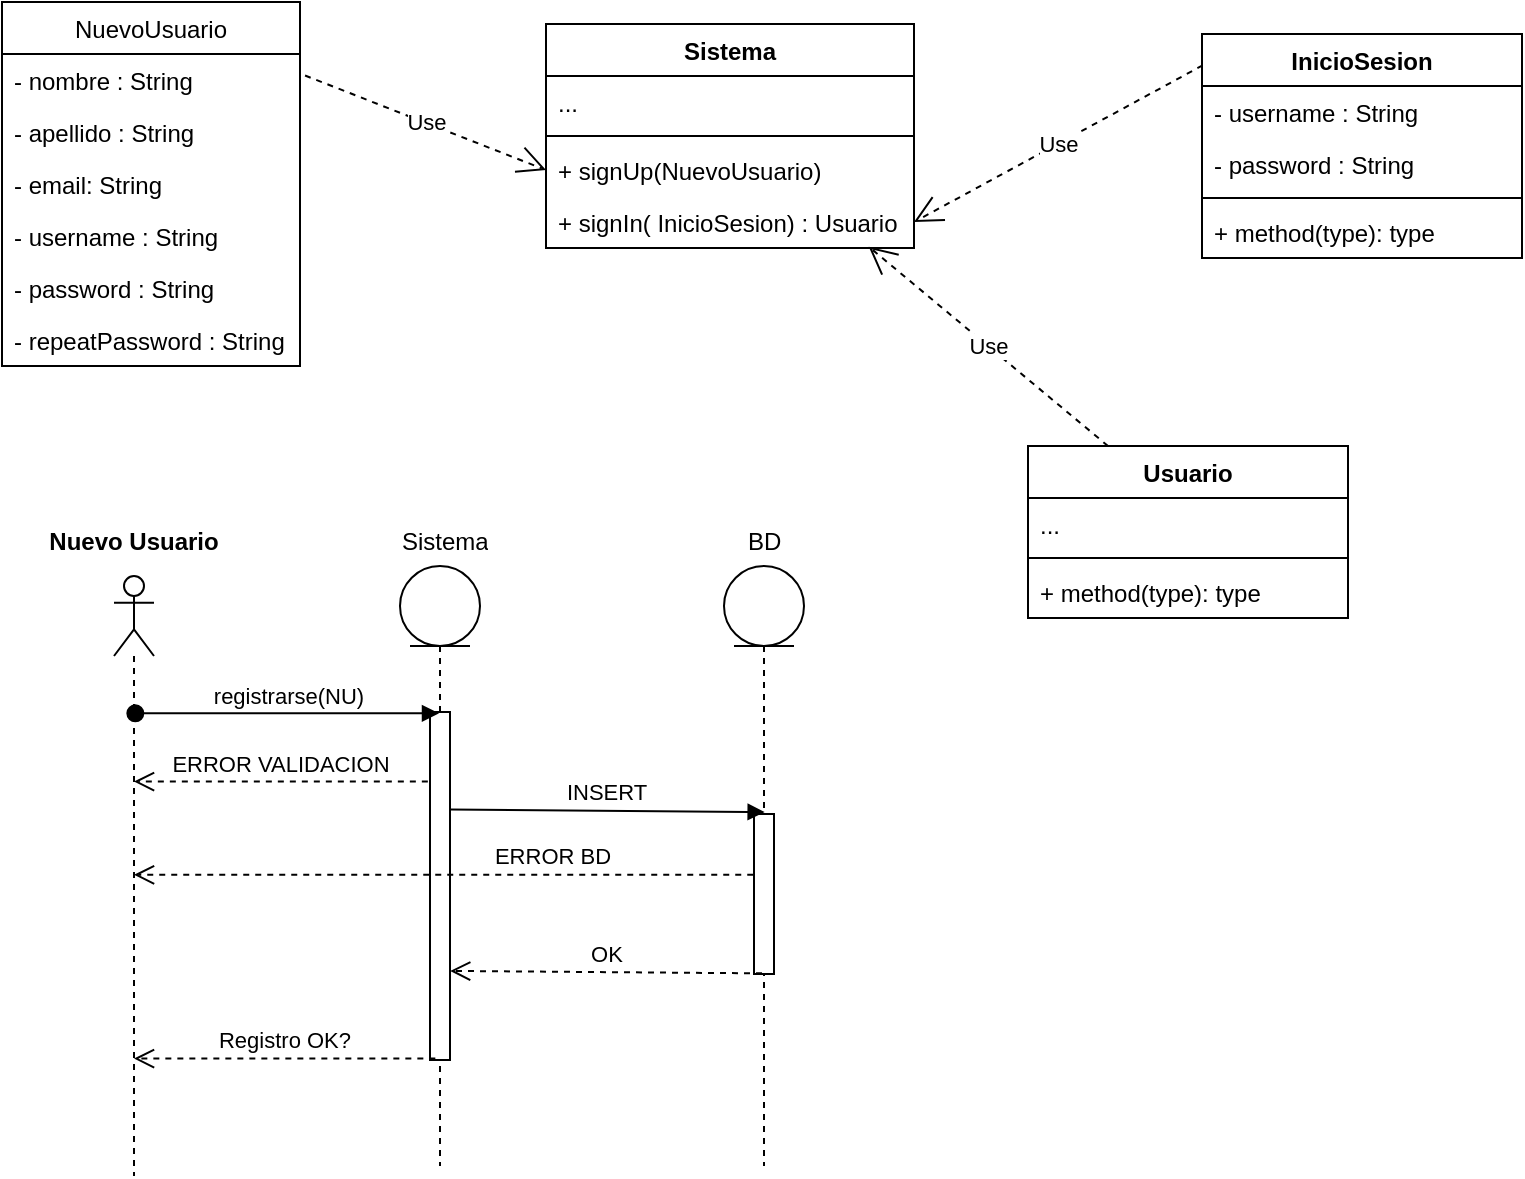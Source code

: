 <mxfile version="20.0.3" type="device" pages="2"><diagram id="OnMyYfnB7No6uq4077oD" name="Page-1"><mxGraphModel dx="882" dy="504" grid="0" gridSize="10" guides="1" tooltips="1" connect="1" arrows="1" fold="1" page="1" pageScale="1" pageWidth="827" pageHeight="1169" math="0" shadow="0"><root><mxCell id="0"/><mxCell id="1" parent="0"/><mxCell id="Q6X0uebvynhQtHzMSxH1-1" value="Sistema" style="swimlane;fontStyle=1;align=center;verticalAlign=top;childLayout=stackLayout;horizontal=1;startSize=26;horizontalStack=0;resizeParent=1;resizeParentMax=0;resizeLast=0;collapsible=1;marginBottom=0;" vertex="1" parent="1"><mxGeometry x="302" y="134" width="184" height="112" as="geometry"/></mxCell><mxCell id="Q6X0uebvynhQtHzMSxH1-2" value="..." style="text;strokeColor=none;fillColor=none;align=left;verticalAlign=top;spacingLeft=4;spacingRight=4;overflow=hidden;rotatable=0;points=[[0,0.5],[1,0.5]];portConstraint=eastwest;" vertex="1" parent="Q6X0uebvynhQtHzMSxH1-1"><mxGeometry y="26" width="184" height="26" as="geometry"/></mxCell><mxCell id="Q6X0uebvynhQtHzMSxH1-3" value="" style="line;strokeWidth=1;fillColor=none;align=left;verticalAlign=middle;spacingTop=-1;spacingLeft=3;spacingRight=3;rotatable=0;labelPosition=right;points=[];portConstraint=eastwest;" vertex="1" parent="Q6X0uebvynhQtHzMSxH1-1"><mxGeometry y="52" width="184" height="8" as="geometry"/></mxCell><mxCell id="Q6X0uebvynhQtHzMSxH1-5" value="+ signUp(NuevoUsuario) " style="text;strokeColor=none;fillColor=none;align=left;verticalAlign=top;spacingLeft=4;spacingRight=4;overflow=hidden;rotatable=0;points=[[0,0.5],[1,0.5]];portConstraint=eastwest;" vertex="1" parent="Q6X0uebvynhQtHzMSxH1-1"><mxGeometry y="60" width="184" height="26" as="geometry"/></mxCell><mxCell id="Q6X0uebvynhQtHzMSxH1-4" value="+ signIn( InicioSesion) : Usuario" style="text;strokeColor=none;fillColor=none;align=left;verticalAlign=top;spacingLeft=4;spacingRight=4;overflow=hidden;rotatable=0;points=[[0,0.5],[1,0.5]];portConstraint=eastwest;" vertex="1" parent="Q6X0uebvynhQtHzMSxH1-1"><mxGeometry y="86" width="184" height="26" as="geometry"/></mxCell><mxCell id="Q6X0uebvynhQtHzMSxH1-6" value="NuevoUsuario" style="swimlane;fontStyle=0;childLayout=stackLayout;horizontal=1;startSize=26;fillColor=none;horizontalStack=0;resizeParent=1;resizeParentMax=0;resizeLast=0;collapsible=1;marginBottom=0;" vertex="1" parent="1"><mxGeometry x="30" y="123" width="149" height="182" as="geometry"/></mxCell><mxCell id="Q6X0uebvynhQtHzMSxH1-11" value="- nombre : String" style="text;strokeColor=none;fillColor=none;align=left;verticalAlign=top;spacingLeft=4;spacingRight=4;overflow=hidden;rotatable=0;points=[[0,0.5],[1,0.5]];portConstraint=eastwest;" vertex="1" parent="Q6X0uebvynhQtHzMSxH1-6"><mxGeometry y="26" width="149" height="26" as="geometry"/></mxCell><mxCell id="Q6X0uebvynhQtHzMSxH1-7" value="- apellido : String" style="text;strokeColor=none;fillColor=none;align=left;verticalAlign=top;spacingLeft=4;spacingRight=4;overflow=hidden;rotatable=0;points=[[0,0.5],[1,0.5]];portConstraint=eastwest;" vertex="1" parent="Q6X0uebvynhQtHzMSxH1-6"><mxGeometry y="52" width="149" height="26" as="geometry"/></mxCell><mxCell id="Q6X0uebvynhQtHzMSxH1-12" value="- email: String" style="text;strokeColor=none;fillColor=none;align=left;verticalAlign=top;spacingLeft=4;spacingRight=4;overflow=hidden;rotatable=0;points=[[0,0.5],[1,0.5]];portConstraint=eastwest;" vertex="1" parent="Q6X0uebvynhQtHzMSxH1-6"><mxGeometry y="78" width="149" height="26" as="geometry"/></mxCell><mxCell id="Q6X0uebvynhQtHzMSxH1-8" value="- username : String" style="text;strokeColor=none;fillColor=none;align=left;verticalAlign=top;spacingLeft=4;spacingRight=4;overflow=hidden;rotatable=0;points=[[0,0.5],[1,0.5]];portConstraint=eastwest;" vertex="1" parent="Q6X0uebvynhQtHzMSxH1-6"><mxGeometry y="104" width="149" height="26" as="geometry"/></mxCell><mxCell id="Q6X0uebvynhQtHzMSxH1-13" value="- password : String" style="text;strokeColor=none;fillColor=none;align=left;verticalAlign=top;spacingLeft=4;spacingRight=4;overflow=hidden;rotatable=0;points=[[0,0.5],[1,0.5]];portConstraint=eastwest;" vertex="1" parent="Q6X0uebvynhQtHzMSxH1-6"><mxGeometry y="130" width="149" height="26" as="geometry"/></mxCell><mxCell id="Q6X0uebvynhQtHzMSxH1-9" value="- repeatPassword : String" style="text;strokeColor=none;fillColor=none;align=left;verticalAlign=top;spacingLeft=4;spacingRight=4;overflow=hidden;rotatable=0;points=[[0,0.5],[1,0.5]];portConstraint=eastwest;" vertex="1" parent="Q6X0uebvynhQtHzMSxH1-6"><mxGeometry y="156" width="149" height="26" as="geometry"/></mxCell><mxCell id="Q6X0uebvynhQtHzMSxH1-10" value="Use" style="endArrow=open;endSize=12;dashed=1;html=1;rounded=0;exitX=1.017;exitY=0.202;exitDx=0;exitDy=0;exitPerimeter=0;entryX=0;entryY=0.5;entryDx=0;entryDy=0;" edge="1" parent="1" source="Q6X0uebvynhQtHzMSxH1-6" target="Q6X0uebvynhQtHzMSxH1-5"><mxGeometry width="160" relative="1" as="geometry"><mxPoint x="293" y="174" as="sourcePoint"/><mxPoint x="329" y="244" as="targetPoint"/></mxGeometry></mxCell><mxCell id="Q6X0uebvynhQtHzMSxH1-14" value="" style="shape=umlLifeline;participant=umlActor;perimeter=lifelinePerimeter;whiteSpace=wrap;html=1;container=1;collapsible=0;recursiveResize=0;verticalAlign=top;spacingTop=36;outlineConnect=0;" vertex="1" parent="1"><mxGeometry x="86" y="410" width="20" height="300" as="geometry"/></mxCell><mxCell id="Q6X0uebvynhQtHzMSxH1-15" value="Nuevo Usuario" style="text;align=center;fontStyle=1;verticalAlign=middle;spacingLeft=3;spacingRight=3;strokeColor=none;rotatable=0;points=[[0,0.5],[1,0.5]];portConstraint=eastwest;" vertex="1" parent="1"><mxGeometry x="56" y="379" width="80" height="26" as="geometry"/></mxCell><mxCell id="Q6X0uebvynhQtHzMSxH1-17" value="" style="shape=umlLifeline;participant=umlEntity;perimeter=lifelinePerimeter;whiteSpace=wrap;html=1;container=1;collapsible=0;recursiveResize=0;verticalAlign=top;spacingTop=36;outlineConnect=0;" vertex="1" parent="1"><mxGeometry x="229" y="405" width="40" height="300" as="geometry"/></mxCell><mxCell id="Q6X0uebvynhQtHzMSxH1-20" value="" style="html=1;points=[];perimeter=orthogonalPerimeter;" vertex="1" parent="Q6X0uebvynhQtHzMSxH1-17"><mxGeometry x="15" y="73" width="10" height="174" as="geometry"/></mxCell><mxCell id="Q6X0uebvynhQtHzMSxH1-18" value="Sistema" style="text;strokeColor=none;fillColor=none;align=left;verticalAlign=top;spacingLeft=4;spacingRight=4;overflow=hidden;rotatable=0;points=[[0,0.5],[1,0.5]];portConstraint=eastwest;" vertex="1" parent="1"><mxGeometry x="224" y="379" width="54" height="26" as="geometry"/></mxCell><mxCell id="Q6X0uebvynhQtHzMSxH1-19" value="registrarse(NU)" style="html=1;verticalAlign=bottom;startArrow=oval;startFill=1;endArrow=block;startSize=8;rounded=0;exitX=0.567;exitY=-0.004;exitDx=0;exitDy=0;exitPerimeter=0;" edge="1" parent="1" target="Q6X0uebvynhQtHzMSxH1-17"><mxGeometry width="60" relative="1" as="geometry"><mxPoint x="96.67" y="478.68" as="sourcePoint"/><mxPoint x="194" y="496" as="targetPoint"/></mxGeometry></mxCell><mxCell id="Q6X0uebvynhQtHzMSxH1-21" value="Registro OK?" style="html=1;verticalAlign=bottom;endArrow=open;dashed=1;endSize=8;rounded=0;exitX=0.267;exitY=0.996;exitDx=0;exitDy=0;exitPerimeter=0;" edge="1" parent="1" source="Q6X0uebvynhQtHzMSxH1-20" target="Q6X0uebvynhQtHzMSxH1-14"><mxGeometry relative="1" as="geometry"><mxPoint x="212" y="642" as="sourcePoint"/><mxPoint x="132" y="642" as="targetPoint"/></mxGeometry></mxCell><mxCell id="Q6X0uebvynhQtHzMSxH1-22" value="" style="shape=umlLifeline;participant=umlEntity;perimeter=lifelinePerimeter;whiteSpace=wrap;html=1;container=1;collapsible=0;recursiveResize=0;verticalAlign=top;spacingTop=36;outlineConnect=0;" vertex="1" parent="1"><mxGeometry x="391" y="405" width="40" height="300" as="geometry"/></mxCell><mxCell id="Q6X0uebvynhQtHzMSxH1-25" value="" style="html=1;points=[];perimeter=orthogonalPerimeter;" vertex="1" parent="Q6X0uebvynhQtHzMSxH1-22"><mxGeometry x="15" y="124" width="10" height="80" as="geometry"/></mxCell><mxCell id="Q6X0uebvynhQtHzMSxH1-23" value="BD" style="text;strokeColor=none;fillColor=none;align=left;verticalAlign=top;spacingLeft=4;spacingRight=4;overflow=hidden;rotatable=0;points=[[0,0.5],[1,0.5]];portConstraint=eastwest;" vertex="1" parent="1"><mxGeometry x="397" y="379" width="54" height="26" as="geometry"/></mxCell><mxCell id="Q6X0uebvynhQtHzMSxH1-24" value="INSERT" style="html=1;verticalAlign=bottom;endArrow=block;rounded=0;entryX=0.533;entryY=-0.012;entryDx=0;entryDy=0;entryPerimeter=0;exitX=1;exitY=0.28;exitDx=0;exitDy=0;exitPerimeter=0;" edge="1" parent="1" source="Q6X0uebvynhQtHzMSxH1-20" target="Q6X0uebvynhQtHzMSxH1-25"><mxGeometry width="80" relative="1" as="geometry"><mxPoint x="296" y="528" as="sourcePoint"/><mxPoint x="379" y="528" as="targetPoint"/></mxGeometry></mxCell><mxCell id="Q6X0uebvynhQtHzMSxH1-26" value="OK" style="html=1;verticalAlign=bottom;endArrow=open;dashed=1;endSize=8;rounded=0;exitX=0.4;exitY=0.996;exitDx=0;exitDy=0;exitPerimeter=0;entryX=1.008;entryY=0.744;entryDx=0;entryDy=0;entryPerimeter=0;" edge="1" parent="1" source="Q6X0uebvynhQtHzMSxH1-25" target="Q6X0uebvynhQtHzMSxH1-20"><mxGeometry relative="1" as="geometry"><mxPoint x="366" y="600" as="sourcePoint"/><mxPoint x="258" y="607" as="targetPoint"/></mxGeometry></mxCell><mxCell id="Q6X0uebvynhQtHzMSxH1-27" value="ERROR BD" style="html=1;verticalAlign=bottom;endArrow=open;dashed=1;endSize=8;rounded=0;exitX=-0.038;exitY=0.38;exitDx=0;exitDy=0;exitPerimeter=0;" edge="1" parent="1" source="Q6X0uebvynhQtHzMSxH1-25" target="Q6X0uebvynhQtHzMSxH1-14"><mxGeometry x="-0.35" relative="1" as="geometry"><mxPoint x="396" y="558" as="sourcePoint"/><mxPoint x="316" y="558" as="targetPoint"/><mxPoint as="offset"/></mxGeometry></mxCell><mxCell id="Q6X0uebvynhQtHzMSxH1-28" value="ERROR VALIDACION" style="html=1;verticalAlign=bottom;endArrow=open;dashed=1;endSize=8;rounded=0;exitX=-0.108;exitY=0.2;exitDx=0;exitDy=0;exitPerimeter=0;" edge="1" parent="1" source="Q6X0uebvynhQtHzMSxH1-20" target="Q6X0uebvynhQtHzMSxH1-14"><mxGeometry x="0.005" relative="1" as="geometry"><mxPoint x="238" y="512" as="sourcePoint"/><mxPoint x="158" y="512" as="targetPoint"/><mxPoint as="offset"/></mxGeometry></mxCell><mxCell id="Q6X0uebvynhQtHzMSxH1-29" value="InicioSesion" style="swimlane;fontStyle=1;align=center;verticalAlign=top;childLayout=stackLayout;horizontal=1;startSize=26;horizontalStack=0;resizeParent=1;resizeParentMax=0;resizeLast=0;collapsible=1;marginBottom=0;" vertex="1" parent="1"><mxGeometry x="630" y="139" width="160" height="112" as="geometry"/></mxCell><mxCell id="Q6X0uebvynhQtHzMSxH1-30" value="- username : String" style="text;strokeColor=none;fillColor=none;align=left;verticalAlign=top;spacingLeft=4;spacingRight=4;overflow=hidden;rotatable=0;points=[[0,0.5],[1,0.5]];portConstraint=eastwest;" vertex="1" parent="Q6X0uebvynhQtHzMSxH1-29"><mxGeometry y="26" width="160" height="26" as="geometry"/></mxCell><mxCell id="Q6X0uebvynhQtHzMSxH1-33" value="- password : String" style="text;strokeColor=none;fillColor=none;align=left;verticalAlign=top;spacingLeft=4;spacingRight=4;overflow=hidden;rotatable=0;points=[[0,0.5],[1,0.5]];portConstraint=eastwest;" vertex="1" parent="Q6X0uebvynhQtHzMSxH1-29"><mxGeometry y="52" width="160" height="26" as="geometry"/></mxCell><mxCell id="Q6X0uebvynhQtHzMSxH1-31" value="" style="line;strokeWidth=1;fillColor=none;align=left;verticalAlign=middle;spacingTop=-1;spacingLeft=3;spacingRight=3;rotatable=0;labelPosition=right;points=[];portConstraint=eastwest;" vertex="1" parent="Q6X0uebvynhQtHzMSxH1-29"><mxGeometry y="78" width="160" height="8" as="geometry"/></mxCell><mxCell id="Q6X0uebvynhQtHzMSxH1-32" value="+ method(type): type" style="text;strokeColor=none;fillColor=none;align=left;verticalAlign=top;spacingLeft=4;spacingRight=4;overflow=hidden;rotatable=0;points=[[0,0.5],[1,0.5]];portConstraint=eastwest;" vertex="1" parent="Q6X0uebvynhQtHzMSxH1-29"><mxGeometry y="86" width="160" height="26" as="geometry"/></mxCell><mxCell id="Q6X0uebvynhQtHzMSxH1-34" value="Use" style="endArrow=open;endSize=12;dashed=1;html=1;rounded=0;entryX=1;entryY=0.5;entryDx=0;entryDy=0;exitX=0.002;exitY=0.14;exitDx=0;exitDy=0;exitPerimeter=0;" edge="1" parent="1" source="Q6X0uebvynhQtHzMSxH1-29" target="Q6X0uebvynhQtHzMSxH1-4"><mxGeometry width="160" relative="1" as="geometry"><mxPoint x="452" y="303" as="sourcePoint"/><mxPoint x="612" y="303" as="targetPoint"/></mxGeometry></mxCell><mxCell id="Q6X0uebvynhQtHzMSxH1-39" value="Usuario" style="swimlane;fontStyle=1;align=center;verticalAlign=top;childLayout=stackLayout;horizontal=1;startSize=26;horizontalStack=0;resizeParent=1;resizeParentMax=0;resizeLast=0;collapsible=1;marginBottom=0;" vertex="1" parent="1"><mxGeometry x="543" y="345" width="160" height="86" as="geometry"/></mxCell><mxCell id="Q6X0uebvynhQtHzMSxH1-40" value="..." style="text;strokeColor=none;fillColor=none;align=left;verticalAlign=top;spacingLeft=4;spacingRight=4;overflow=hidden;rotatable=0;points=[[0,0.5],[1,0.5]];portConstraint=eastwest;" vertex="1" parent="Q6X0uebvynhQtHzMSxH1-39"><mxGeometry y="26" width="160" height="26" as="geometry"/></mxCell><mxCell id="Q6X0uebvynhQtHzMSxH1-41" value="" style="line;strokeWidth=1;fillColor=none;align=left;verticalAlign=middle;spacingTop=-1;spacingLeft=3;spacingRight=3;rotatable=0;labelPosition=right;points=[];portConstraint=eastwest;" vertex="1" parent="Q6X0uebvynhQtHzMSxH1-39"><mxGeometry y="52" width="160" height="8" as="geometry"/></mxCell><mxCell id="Q6X0uebvynhQtHzMSxH1-42" value="+ method(type): type" style="text;strokeColor=none;fillColor=none;align=left;verticalAlign=top;spacingLeft=4;spacingRight=4;overflow=hidden;rotatable=0;points=[[0,0.5],[1,0.5]];portConstraint=eastwest;" vertex="1" parent="Q6X0uebvynhQtHzMSxH1-39"><mxGeometry y="60" width="160" height="26" as="geometry"/></mxCell><mxCell id="Q6X0uebvynhQtHzMSxH1-43" value="Use" style="endArrow=open;endSize=12;dashed=1;html=1;rounded=0;entryX=0.877;entryY=0.974;entryDx=0;entryDy=0;entryPerimeter=0;exitX=0.25;exitY=0;exitDx=0;exitDy=0;" edge="1" parent="1" source="Q6X0uebvynhQtHzMSxH1-39" target="Q6X0uebvynhQtHzMSxH1-4"><mxGeometry width="160" relative="1" as="geometry"><mxPoint x="267" y="328" as="sourcePoint"/><mxPoint x="427" y="328" as="targetPoint"/></mxGeometry></mxCell></root></mxGraphModel></diagram><diagram id="Uwck8Ih6uIaGfkLkid7j" name="Page-2"><mxGraphModel dx="882" dy="504" grid="0" gridSize="10" guides="1" tooltips="1" connect="1" arrows="1" fold="1" page="1" pageScale="1" pageWidth="827" pageHeight="1169" math="0" shadow="0"><root><mxCell id="0"/><mxCell id="1" parent="0"/><mxCell id="ttQIV6th5i-izLL-DVbg-1" value="USUARIO" style="swimlane;childLayout=stackLayout;horizontal=1;startSize=30;horizontalStack=0;rounded=1;fontSize=14;fontStyle=0;strokeWidth=2;resizeParent=0;resizeLast=1;shadow=0;dashed=0;align=center;" vertex="1" parent="1"><mxGeometry x="330" y="90" width="160" height="149" as="geometry"/></mxCell><mxCell id="ttQIV6th5i-izLL-DVbg-2" value="id&#10;nombre&#10;apellido&#10;email&#10;username&#10;password&#10;is_admin" style="align=left;strokeColor=none;fillColor=none;spacingLeft=4;fontSize=12;verticalAlign=top;resizable=0;rotatable=0;part=1;" vertex="1" parent="ttQIV6th5i-izLL-DVbg-1"><mxGeometry y="30" width="160" height="119" as="geometry"/></mxCell><mxCell id="puucbTK_rXyXs6-rUrjx-1" value="CLIENTE" style="swimlane;childLayout=stackLayout;horizontal=1;startSize=30;horizontalStack=0;rounded=1;fontSize=14;fontStyle=0;strokeWidth=2;resizeParent=0;resizeLast=1;shadow=0;dashed=0;align=center;" vertex="1" parent="1"><mxGeometry x="106" y="316" width="160" height="120" as="geometry"/></mxCell><mxCell id="puucbTK_rXyXs6-rUrjx-2" value="id&#10;id_usuario" style="align=left;strokeColor=none;fillColor=none;spacingLeft=4;fontSize=12;verticalAlign=top;resizable=0;rotatable=0;part=1;" vertex="1" parent="puucbTK_rXyXs6-rUrjx-1"><mxGeometry y="30" width="160" height="90" as="geometry"/></mxCell><mxCell id="puucbTK_rXyXs6-rUrjx-3" value="" style="edgeStyle=entityRelationEdgeStyle;fontSize=12;html=1;endArrow=ERmandOne;startArrow=ERmandOne;rounded=0;exitX=1;exitY=0.25;exitDx=0;exitDy=0;" edge="1" parent="1" source="puucbTK_rXyXs6-rUrjx-1"><mxGeometry width="100" height="100" relative="1" as="geometry"><mxPoint x="131" y="332" as="sourcePoint"/><mxPoint x="328" y="109" as="targetPoint"/></mxGeometry></mxCell></root></mxGraphModel></diagram></mxfile>